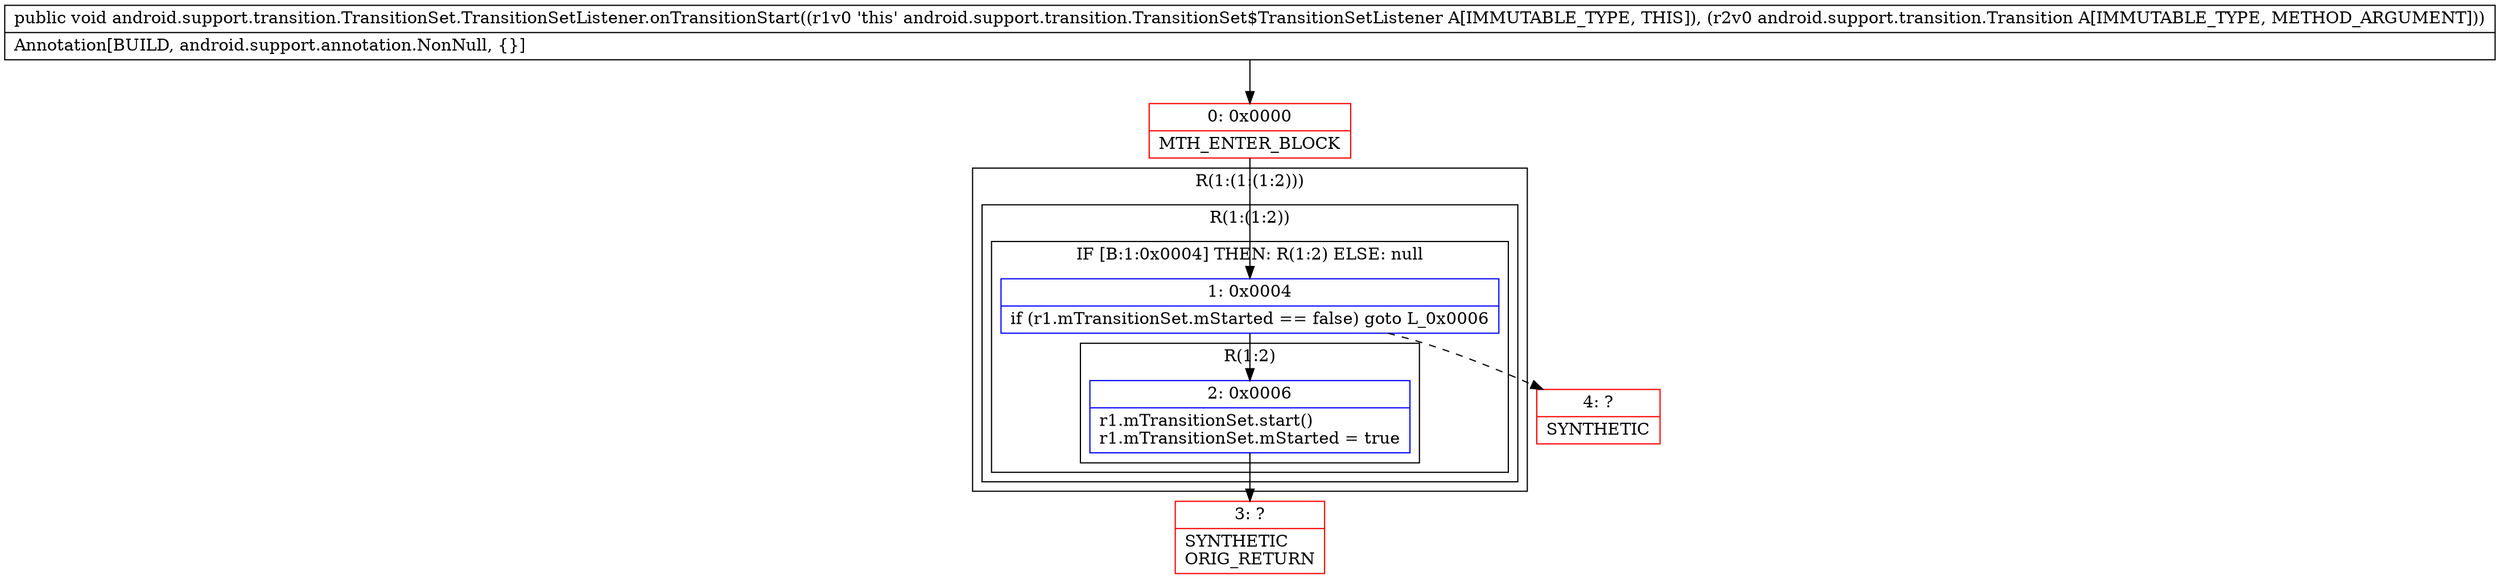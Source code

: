digraph "CFG forandroid.support.transition.TransitionSet.TransitionSetListener.onTransitionStart(Landroid\/support\/transition\/Transition;)V" {
subgraph cluster_Region_1192499556 {
label = "R(1:(1:(1:2)))";
node [shape=record,color=blue];
subgraph cluster_Region_395459673 {
label = "R(1:(1:2))";
node [shape=record,color=blue];
subgraph cluster_IfRegion_2018064206 {
label = "IF [B:1:0x0004] THEN: R(1:2) ELSE: null";
node [shape=record,color=blue];
Node_1 [shape=record,label="{1\:\ 0x0004|if (r1.mTransitionSet.mStarted == false) goto L_0x0006\l}"];
subgraph cluster_Region_316544576 {
label = "R(1:2)";
node [shape=record,color=blue];
Node_2 [shape=record,label="{2\:\ 0x0006|r1.mTransitionSet.start()\lr1.mTransitionSet.mStarted = true\l}"];
}
}
}
}
Node_0 [shape=record,color=red,label="{0\:\ 0x0000|MTH_ENTER_BLOCK\l}"];
Node_3 [shape=record,color=red,label="{3\:\ ?|SYNTHETIC\lORIG_RETURN\l}"];
Node_4 [shape=record,color=red,label="{4\:\ ?|SYNTHETIC\l}"];
MethodNode[shape=record,label="{public void android.support.transition.TransitionSet.TransitionSetListener.onTransitionStart((r1v0 'this' android.support.transition.TransitionSet$TransitionSetListener A[IMMUTABLE_TYPE, THIS]), (r2v0 android.support.transition.Transition A[IMMUTABLE_TYPE, METHOD_ARGUMENT]))  | Annotation[BUILD, android.support.annotation.NonNull, \{\}]\l}"];
MethodNode -> Node_0;
Node_1 -> Node_2;
Node_1 -> Node_4[style=dashed];
Node_2 -> Node_3;
Node_0 -> Node_1;
}

